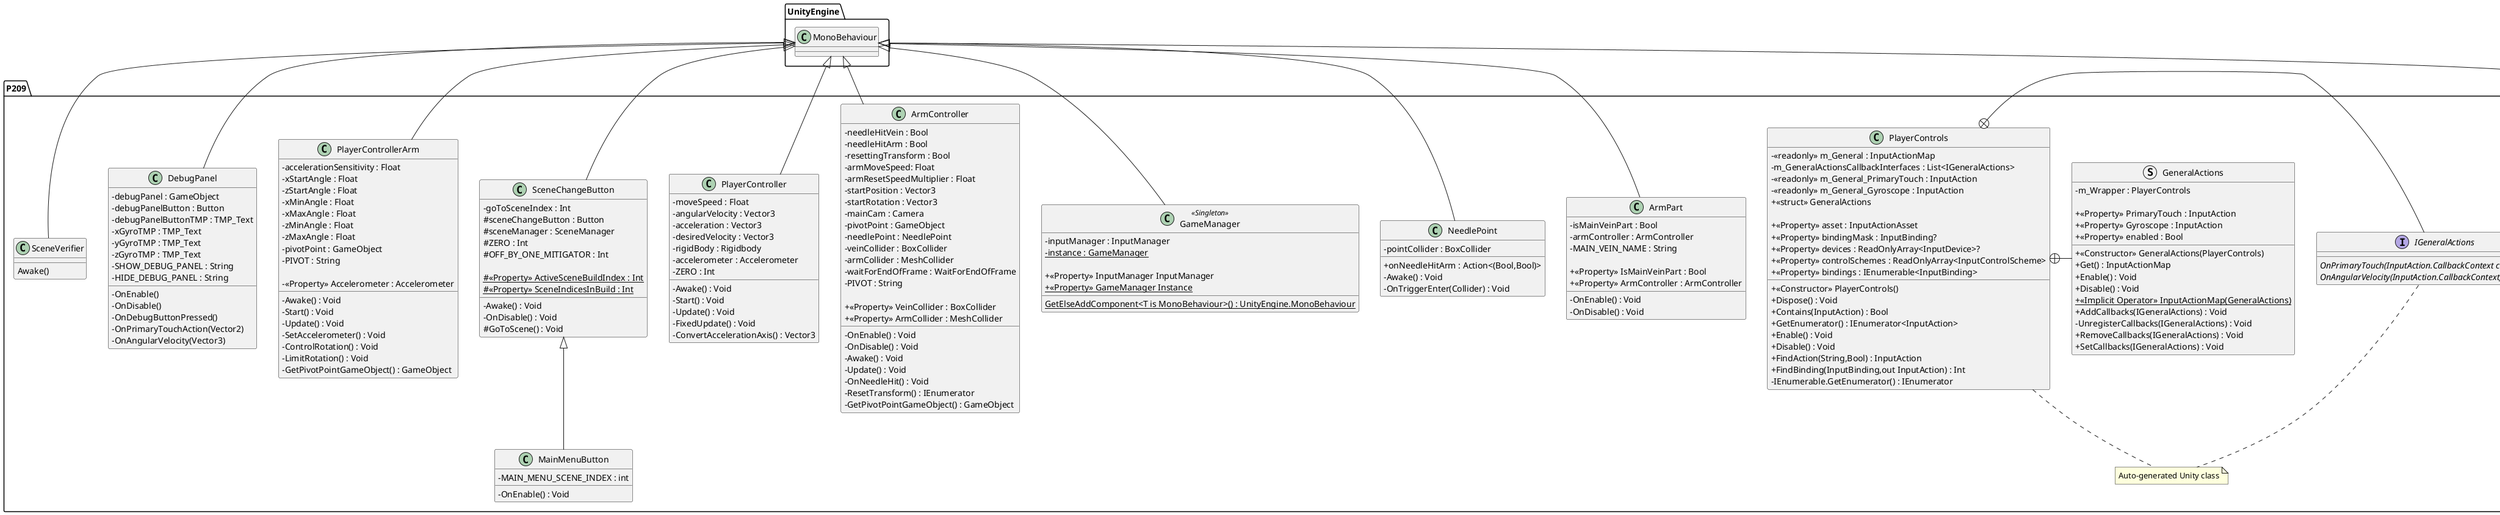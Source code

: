 ﻿@startuml
'https://plantuml.com/class-diagram

skinparam classAttributeIconSize 0



package UnityEngine {
    class MonoBehaviour
}


package P209 {

    interface IGeneralActions {
        OnPrimaryTouch(InputAction.CallbackContext context) : Void {abstract}
        OnAngularVelocity(InputAction.CallbackContext) : Void {abstract}
    }
    
    struct GeneralActions {
        - m_Wrapper : PlayerControls
       
        +<<Constructor>> GeneralActions(PlayerControls)
        +<<Property>> PrimaryTouch : InputAction
        +<<Property>> Gyroscope : InputAction
        +<<Property>> enabled : Bool
        
        + Get() : InputActionMap
        + Enable() : Void
        + Disable() : Void
        +<<Implicit Operator>> InputActionMap(GeneralActions) {static}
        + AddCallbacks(IGeneralActions) : Void
        - UnregisterCallbacks(IGeneralActions) : Void
        + RemoveCallbacks(IGeneralActions) : Void
        + SetCallbacks(IGeneralActions) : Void
    }
    
    class PlayerControls {
        -<<readonly>> m_General : InputActionMap
        - m_GeneralActionsCallbackInterfaces : List<IGeneralActions>
        -<<readonly>> m_General_PrimaryTouch : InputAction
        -<<readonly>> m_General_Gyroscope : InputAction
        +<<struct>> GeneralActions
                                                      
        +<<Property>> asset : InputActionAsset
        +<<Property>> bindingMask : InputBinding?
        +<<Property>> devices : ReadOnlyArray<InputDevice>?
        +<<Property>> controlSchemes : ReadOnlyArray<InputControlScheme>
        +<<Property>> bindings : IEnumerable<InputBinding>

        +<<Constructor>> PlayerControls()
        + Dispose() : Void
        + Contains(InputAction) : Bool
        + GetEnumerator() : IEnumerator<InputAction>
        + Enable() : Void
        + Disable() : Void
        + FindAction(String,Bool) : InputAction
        + FindBinding(InputBinding,out InputAction) : Int
        - IEnumerable.GetEnumerator() : IEnumerator
        
    }
    PlayerControls +- IGeneralActions
    PlayerControls +- GeneralActions
    
    class ArmPart extends UnityEngine.MonoBehaviour {
        - isMainVeinPart : Bool
        - armController : ArmController
        - MAIN_VEIN_NAME : String
        
        +<<Property>> IsMainVeinPart : Bool
        +<<Property>> ArmController : ArmController
        
        - OnEnable() : Void
        - OnDisable() : Void
    }
    
    class NeedlePoint extends UnityEngine.MonoBehaviour {
        + onNeedleHitArm : Action<(Bool,Bool)>
        - pointCollider : BoxCollider
        
        - Awake() : Void
        - OnTriggerEnter(Collider) : Void
    }
    
    class GameManager <<Singleton>> extends UnityEngine.MonoBehaviour  {
        - inputManager : InputManager
        - instance : GameManager {static}
        
        +<<Property>> InputManager InputManager
        +<<Property>> GameManager Instance {static}
        
        GetElseAddComponent<T is MonoBehaviour>() : UnityEngine.MonoBehaviour {static}
    }
    
    class InputManager extends UnityEngine.MonoBehaviour {
        + primaryTouchAction : Action<Vector2> {static}
        + angularVelocityAction : Action<Vector3> {static}
        - playerControls : PlayerControls {static}
        - gyroscope : Gyroscope
        
        +<<Property>> Accelerometer : Accelerometer
        +<<Property>> Acceleration : Vector3
        
        + OnPrimaryTouch(InputAction.CallbackContext) : Void
        + OnGyroscope(InputAction.CallbackContext) : Void
        - OnEnable() : Void
        - OnDisable() : Void
        - Awake() : Void
        - EnableSensor<T is Sensor>(T) : Void {static}
        - DisableSensor<T is Sensor>(T) : Void {static}
    }
    IGeneralActions <- InputManager
    
    class ArmController extends UnityEngine.MonoBehaviour {
        - needleHitVein : Bool
        - needleHitArm : Bool
        - resettingTransform : Bool
        - armMoveSpeed: Float
        - armResetSpeedMultiplier : Float
        - startPosition : Vector3
        - startRotation : Vector3
        - mainCam : Camera
        - pivotPoint : GameObject
        - needlePoint : NeedlePoint
        - veinCollider : BoxCollider
        - armCollider : MeshCollider
        - waitForEndOfFrame : WaitForEndOfFrame
        - PIVOT : String
        
        + <<Property>> VeinCollider : BoxCollider
        + <<Property>> ArmCollider : MeshCollider
        
        -OnEnable() : Void
        -OnDisable() : Void
        -Awake() : Void
        -Update() : Void
        -OnNeedleHit() : Void
        -ResetTransform() : IEnumerator
        -GetPivotPointGameObject() : GameObject
    }
    
    class PlayerController extends UnityEngine.MonoBehaviour {
        - moveSpeed : Float
        - angularVelocity : Vector3
        - acceleration : Vector3
        - desiredVelocity : Vector3
        - rigidBody : Rigidbody
        - accelerometer : Accelerometer
        - ZERO : Int
        
        - Awake() : Void
        - Start() : Void
        - Update() : Void
        - FixedUpdate() : Void
        - ConvertAccelerationAxis() : Vector3
    }
    
    class SceneChangeButton extends UnityEngine.MonoBehaviour {
        - goToSceneIndex : Int
        # sceneChangeButton : Button
        # sceneManager : SceneManager
        # ZERO : Int
        # OFF_BY_ONE_MITIGATOR : Int
        
        #<<Property>> ActiveSceneBuildIndex : Int {static}
        #<<Property>> SceneIndicesInBuild : Int {static}
        
        - Awake() : Void
        - OnDisable() : Void
        # GoToScene() : Void
    }
    
    class MainMenuButton extends SceneChangeButton {
        - MAIN_MENU_SCENE_INDEX : int
        - OnEnable() : Void
    }
    
    class PlayerControllerArm extends UnityEngine.MonoBehaviour {
        - accelerationSensitivity : Float
        - xStartAngle : Float
        - zStartAngle : Float
        - xMinAngle : Float
        - xMaxAngle : Float 
        - zMinAngle : Float 
        - zMaxAngle : Float 
        - pivotPoint : GameObject
        - PIVOT : String
        
        - <<Property>> Accelerometer : Accelerometer
        
        -Awake() : Void
        -Start() : Void
        -Update() : Void
        -SetAccelerometer() : Void
        -ControlRotation() : Void
        -LimitRotation() : Void
        -GetPivotPointGameObject() : GameObject
    }
    
    class DebugPanel extends UnityEngine.MonoBehaviour {
        - debugPanel : GameObject
        - debugPanelButton : Button
        - debugPanelButtonTMP : TMP_Text
        - xGyroTMP : TMP_Text
        - yGyroTMP : TMP_Text
        - zGyroTMP : TMP_Text
        - SHOW_DEBUG_PANEL : String
        - HIDE_DEBUG_PANEL : String
        
        - OnEnable()
        - OnDisable()
        - OnDebugButtonPressed()
        - OnPrimaryTouchAction(Vector2)
        - OnAngularVelocity(Vector3)
    } 
    
    class SceneVerifier extends UnityEngine.MonoBehaviour {
        Awake()
    }
    
    note "Auto-generated Unity class" as AUTO_N
    PlayerControls .. AUTO_N
    IGeneralActions .. AUTO_N
}
@enduml